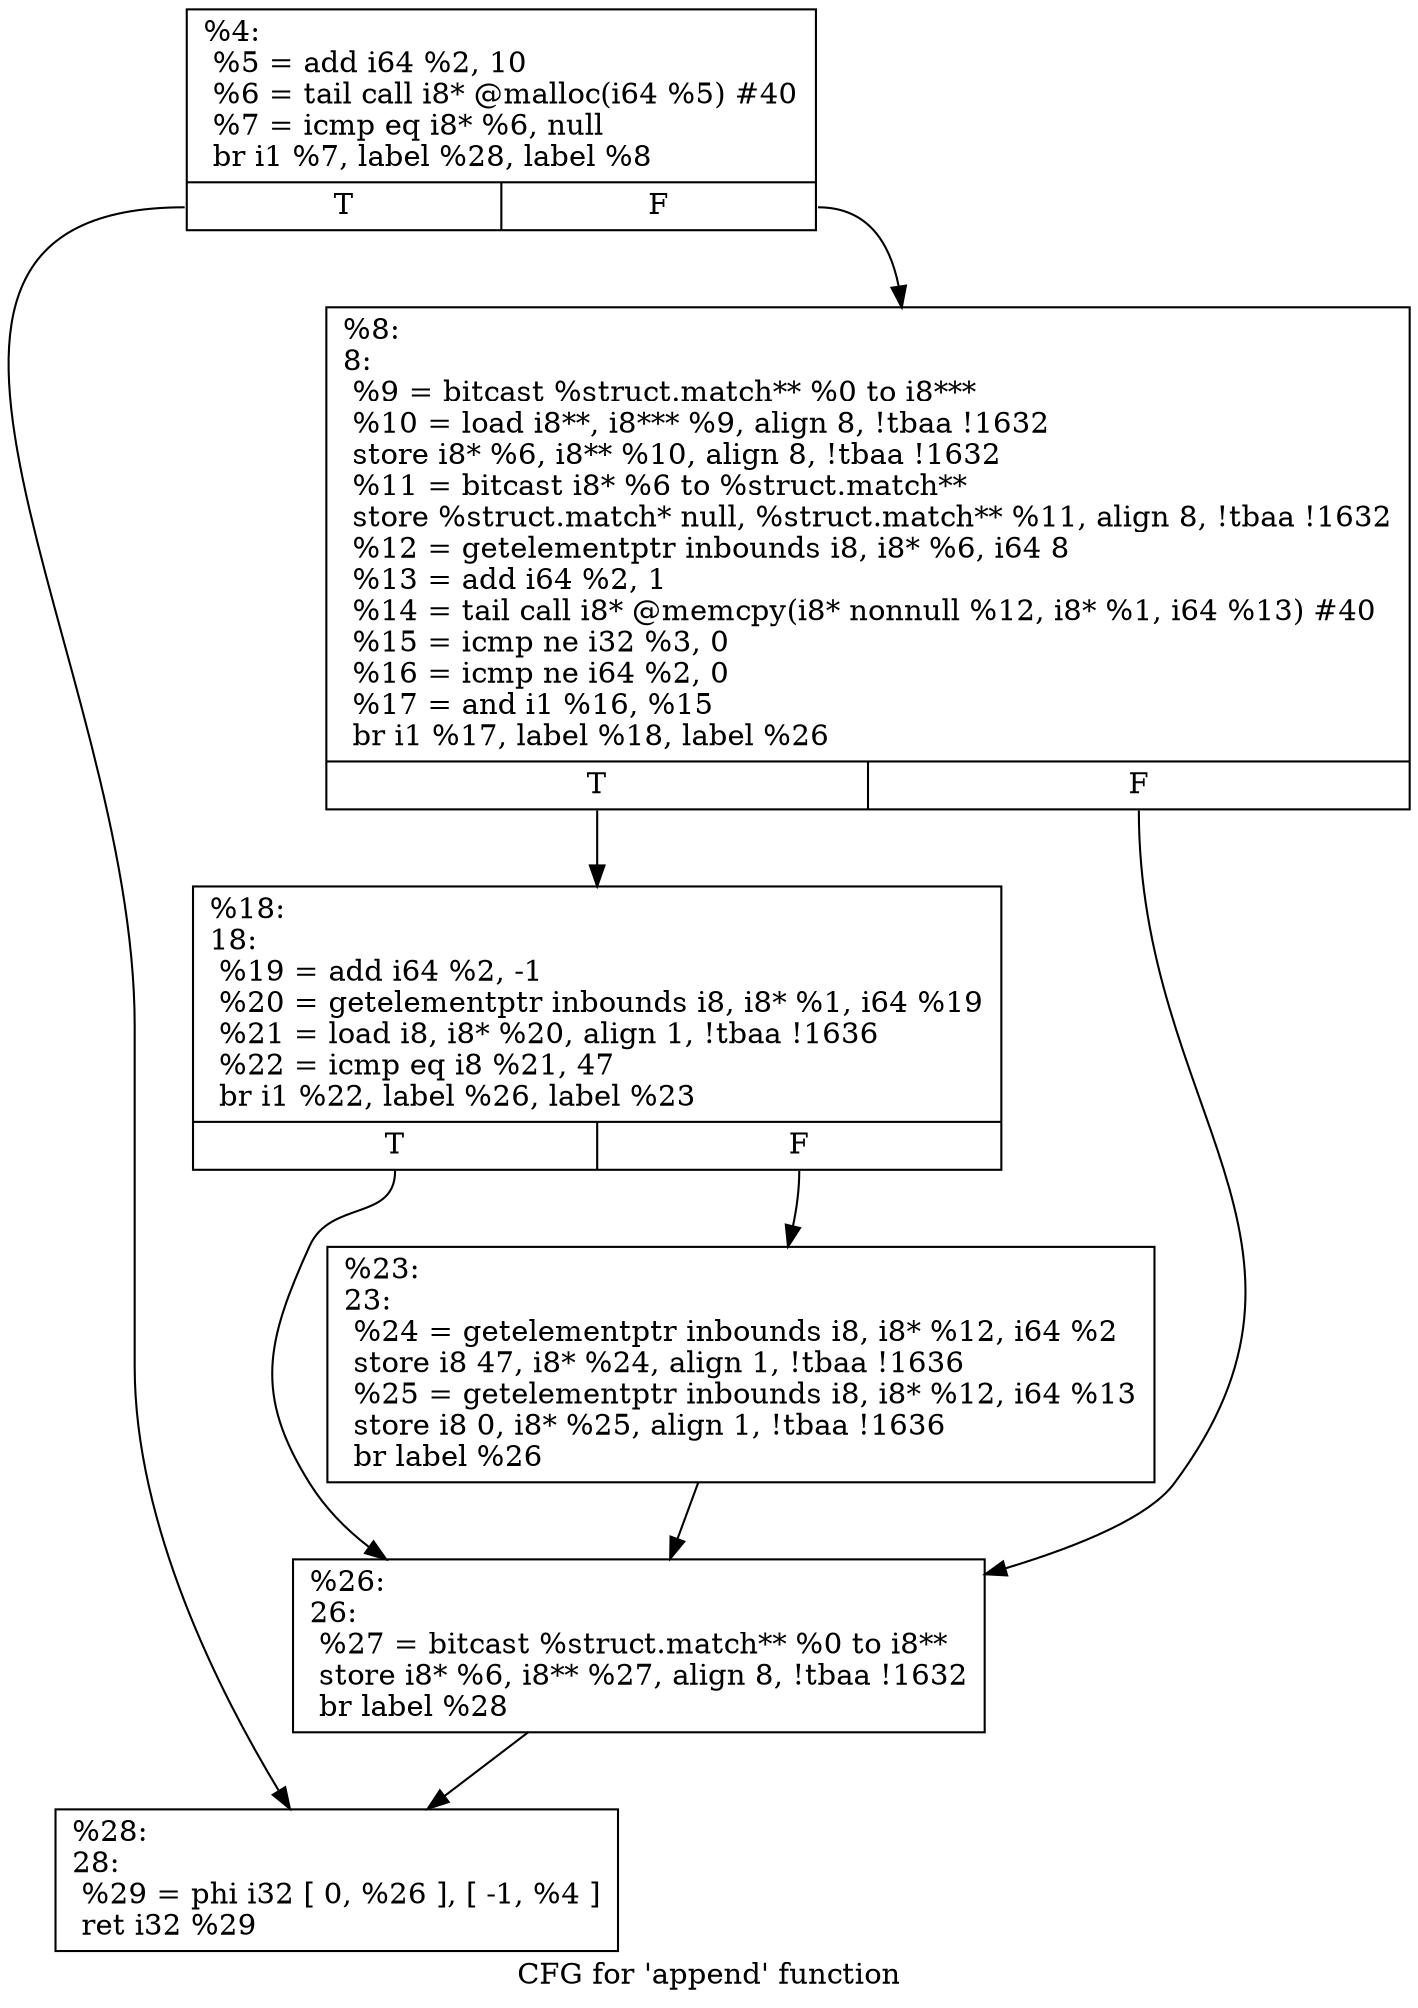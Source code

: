 digraph "CFG for 'append' function" {
	label="CFG for 'append' function";

	Node0x1b123f0 [shape=record,label="{%4:\l  %5 = add i64 %2, 10\l  %6 = tail call i8* @malloc(i64 %5) #40\l  %7 = icmp eq i8* %6, null\l  br i1 %7, label %28, label %8\l|{<s0>T|<s1>F}}"];
	Node0x1b123f0:s0 -> Node0x1b12670;
	Node0x1b123f0:s1 -> Node0x1b12530;
	Node0x1b12530 [shape=record,label="{%8:\l8:                                                \l  %9 = bitcast %struct.match** %0 to i8***\l  %10 = load i8**, i8*** %9, align 8, !tbaa !1632\l  store i8* %6, i8** %10, align 8, !tbaa !1632\l  %11 = bitcast i8* %6 to %struct.match**\l  store %struct.match* null, %struct.match** %11, align 8, !tbaa !1632\l  %12 = getelementptr inbounds i8, i8* %6, i64 8\l  %13 = add i64 %2, 1\l  %14 = tail call i8* @memcpy(i8* nonnull %12, i8* %1, i64 %13) #40\l  %15 = icmp ne i32 %3, 0\l  %16 = icmp ne i64 %2, 0\l  %17 = and i1 %16, %15\l  br i1 %17, label %18, label %26\l|{<s0>T|<s1>F}}"];
	Node0x1b12530:s0 -> Node0x1b12580;
	Node0x1b12530:s1 -> Node0x1b12620;
	Node0x1b12580 [shape=record,label="{%18:\l18:                                               \l  %19 = add i64 %2, -1\l  %20 = getelementptr inbounds i8, i8* %1, i64 %19\l  %21 = load i8, i8* %20, align 1, !tbaa !1636\l  %22 = icmp eq i8 %21, 47\l  br i1 %22, label %26, label %23\l|{<s0>T|<s1>F}}"];
	Node0x1b12580:s0 -> Node0x1b12620;
	Node0x1b12580:s1 -> Node0x1b125d0;
	Node0x1b125d0 [shape=record,label="{%23:\l23:                                               \l  %24 = getelementptr inbounds i8, i8* %12, i64 %2\l  store i8 47, i8* %24, align 1, !tbaa !1636\l  %25 = getelementptr inbounds i8, i8* %12, i64 %13\l  store i8 0, i8* %25, align 1, !tbaa !1636\l  br label %26\l}"];
	Node0x1b125d0 -> Node0x1b12620;
	Node0x1b12620 [shape=record,label="{%26:\l26:                                               \l  %27 = bitcast %struct.match** %0 to i8**\l  store i8* %6, i8** %27, align 8, !tbaa !1632\l  br label %28\l}"];
	Node0x1b12620 -> Node0x1b12670;
	Node0x1b12670 [shape=record,label="{%28:\l28:                                               \l  %29 = phi i32 [ 0, %26 ], [ -1, %4 ]\l  ret i32 %29\l}"];
}
